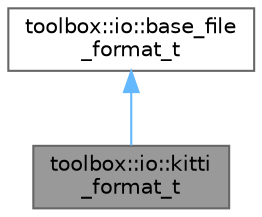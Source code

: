 digraph "toolbox::io::kitti_format_t"
{
 // LATEX_PDF_SIZE
  bgcolor="transparent";
  edge [fontname=Helvetica,fontsize=10,labelfontname=Helvetica,labelfontsize=10];
  node [fontname=Helvetica,fontsize=10,shape=box,height=0.2,width=0.4];
  Node1 [id="Node000001",label="toolbox::io::kitti\l_format_t",height=0.2,width=0.4,color="gray40", fillcolor="grey60", style="filled", fontcolor="black",tooltip="KITTI 点云数据（.bin）文件格式处理器。/File format handler for KITTI Point Cloud Data (.bin) files."];
  Node2 -> Node1 [id="edge1_Node000001_Node000002",dir="back",color="steelblue1",style="solid",tooltip=" "];
  Node2 [id="Node000002",label="toolbox::io::base_file\l_format_t",height=0.2,width=0.4,color="gray40", fillcolor="white", style="filled",URL="$classtoolbox_1_1io_1_1base__file__format__t.html",tooltip="文件格式读写器的基类 / Base class for file format readers/writers"];
}
